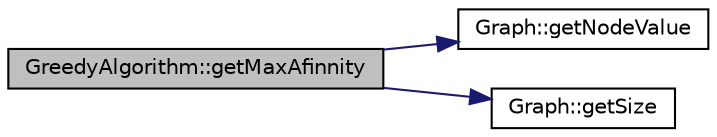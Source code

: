 digraph "GreedyAlgorithm::getMaxAfinnity"
{
 // LATEX_PDF_SIZE
  edge [fontname="Helvetica",fontsize="10",labelfontname="Helvetica",labelfontsize="10"];
  node [fontname="Helvetica",fontsize="10",shape=record];
  rankdir="LR";
  Node1 [label="GreedyAlgorithm::getMaxAfinnity",height=0.2,width=0.4,color="black", fillcolor="grey75", style="filled", fontcolor="black",tooltip="Este método se encarga de encontrar la arista que tiene una mayor afinidad."];
  Node1 -> Node2 [color="midnightblue",fontsize="10",style="solid",fontname="Helvetica"];
  Node2 [label="Graph::getNodeValue",height=0.2,width=0.4,color="black", fillcolor="white", style="filled",URL="$class_graph.html#ae20c9adb9e7aa7773656d6d6fbdaa5e1",tooltip="Se encarga de devolver el valor de la distancia que hay entre el nodo position."];
  Node1 -> Node3 [color="midnightblue",fontsize="10",style="solid",fontname="Helvetica"];
  Node3 [label="Graph::getSize",height=0.2,width=0.4,color="black", fillcolor="white", style="filled",URL="$class_graph.html#ab7d965333f0ae9e6727676db3224ec4b",tooltip="Se encarga de devolver el tamaño del vector."];
}
